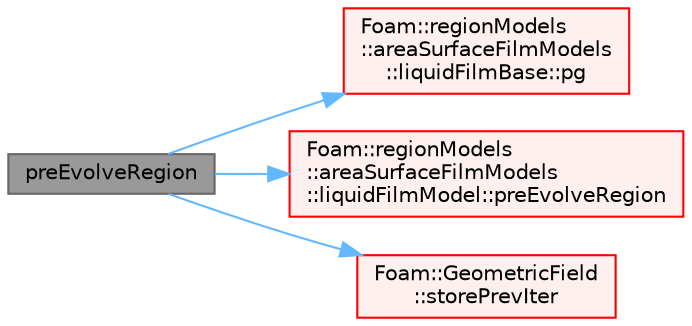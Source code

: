 digraph "preEvolveRegion"
{
 // LATEX_PDF_SIZE
  bgcolor="transparent";
  edge [fontname=Helvetica,fontsize=10,labelfontname=Helvetica,labelfontsize=10];
  node [fontname=Helvetica,fontsize=10,shape=box,height=0.2,width=0.4];
  rankdir="LR";
  Node1 [id="Node000001",label="preEvolveRegion",height=0.2,width=0.4,color="gray40", fillcolor="grey60", style="filled", fontcolor="black",tooltip=" "];
  Node1 -> Node2 [id="edge1_Node000001_Node000002",color="steelblue1",style="solid",tooltip=" "];
  Node2 [id="Node000002",label="Foam::regionModels\l::areaSurfaceFilmModels\l::liquidFilmBase::pg",height=0.2,width=0.4,color="red", fillcolor="#FFF0F0", style="filled",URL="$classFoam_1_1regionModels_1_1areaSurfaceFilmModels_1_1liquidFilmBase.html#a6da5aef3cd5a17071954dc10520763d2",tooltip=" "];
  Node1 -> Node8 [id="edge2_Node000001_Node000008",color="steelblue1",style="solid",tooltip=" "];
  Node8 [id="Node000008",label="Foam::regionModels\l::areaSurfaceFilmModels\l::liquidFilmModel::preEvolveRegion",height=0.2,width=0.4,color="red", fillcolor="#FFF0F0", style="filled",URL="$classFoam_1_1regionModels_1_1areaSurfaceFilmModels_1_1liquidFilmModel.html#a97f68fddfa332c08747b539aa08b04f0",tooltip=" "];
  Node1 -> Node20 [id="edge3_Node000001_Node000020",color="steelblue1",style="solid",tooltip=" "];
  Node20 [id="Node000020",label="Foam::GeometricField\l::storePrevIter",height=0.2,width=0.4,color="red", fillcolor="#FFF0F0", style="filled",URL="$classFoam_1_1GeometricField.html#ac10fc334af518505a85e50856fc56f84",tooltip=" "];
}

